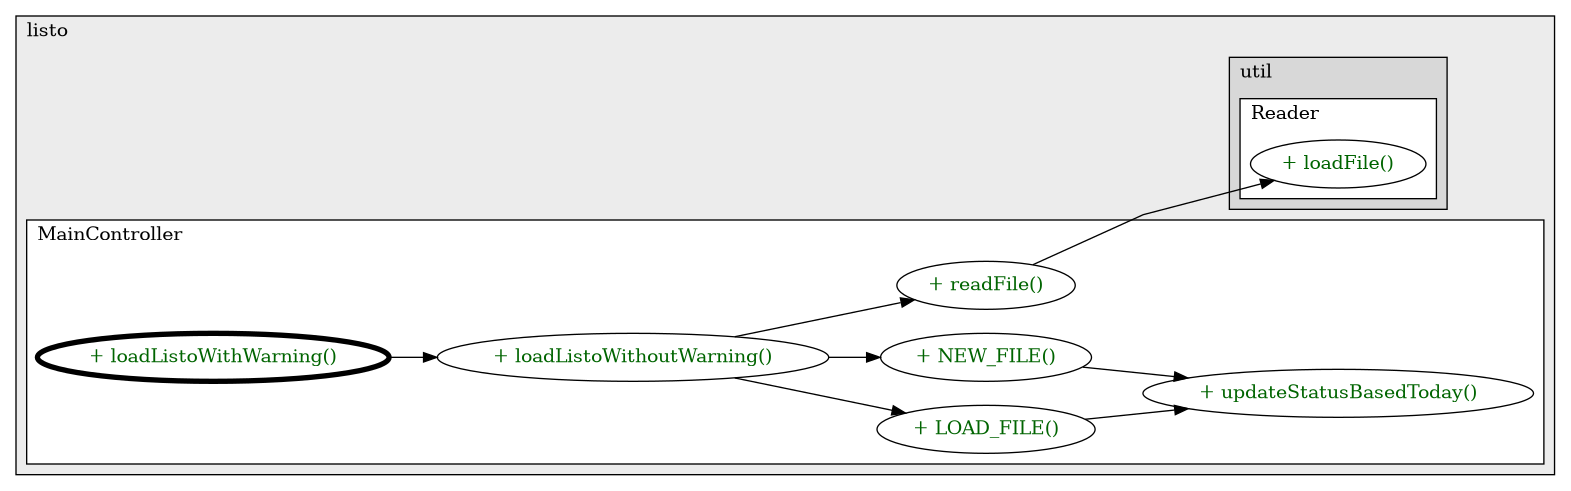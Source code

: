 @startuml

/' diagram meta data start
config=CallConfiguration;
{
  "rootMethod": "cherryrockstudios.listo.MainController#loadListoWithWarning()",
  "projectClassification": {
    "searchMode": "OpenProject", // OpenProject, AllProjects
    "includedProjects": "",
    "pathEndKeywords": "*.impl",
    "isClientPath": "",
    "isClientName": "",
    "isTestPath": "",
    "isTestName": "",
    "isMappingPath": "",
    "isMappingName": "",
    "isDataAccessPath": "",
    "isDataAccessName": "",
    "isDataStructurePath": "",
    "isDataStructureName": "",
    "isInterfaceStructuresPath": "",
    "isInterfaceStructuresName": "",
    "isEntryPointPath": "",
    "isEntryPointName": "",
    "treatFinalFieldsAsMandatory": false
  },
  "graphRestriction": {
    "classPackageExcludeFilter": "",
    "classPackageIncludeFilter": "",
    "classNameExcludeFilter": "",
    "classNameIncludeFilter": "",
    "methodNameExcludeFilter": "",
    "methodNameIncludeFilter": "",
    "removeByInheritance": "", // inheritance/annotation based filtering is done in a second step
    "removeByAnnotation": "",
    "removeByClassPackage": "", // cleanup the graph after inheritance/annotation based filtering is done
    "removeByClassName": "",
    "cutMappings": false,
    "cutEnum": true,
    "cutTests": true,
    "cutClient": true,
    "cutDataAccess": false,
    "cutInterfaceStructures": false,
    "cutDataStructures": false,
    "cutGetterAndSetter": true,
    "cutConstructors": true
  },
  "graphTraversal": {
    "forwardDepth": 3,
    "backwardDepth": 3,
    "classPackageExcludeFilter": "",
    "classPackageIncludeFilter": "",
    "classNameExcludeFilter": "",
    "classNameIncludeFilter": "",
    "methodNameExcludeFilter": "",
    "methodNameIncludeFilter": "",
    "hideMappings": false,
    "hideDataStructures": false,
    "hidePrivateMethods": true,
    "hideInterfaceCalls": true, // indirection: implementation -> interface (is hidden) -> implementation
    "onlyShowApplicationEntryPoints": false, // root node is included
    "useMethodCallsForStructureDiagram": "ForwardOnly" // ForwardOnly, BothDirections, No
  },
  "details": {
    "aggregation": "GroupByClass", // ByClass, GroupByClass, None
    "showMethodParametersTypes": false,
    "showMethodParametersNames": false,
    "showMethodReturnType": false,
    "showPackageLevels": 2,
    "showCallOrder": false,
    "edgeMode": "MethodsOnly", // TypesOnly, MethodsOnly, TypesAndMethods, MethodsAndDirectTypeUsage
    "showDetailedClassStructure": false
  },
  "rootClass": "cherryrockstudios.listo.MainController",
  "extensionCallbackMethod": "" // qualified.class.name#methodName - signature: public static String method(String)
}
diagram meta data end '/



digraph g {
    rankdir="LR"
    splines=polyline
    

'nodes 
subgraph cluster_102982545 { 
   	label=listo
	labeljust=l
	fillcolor="#ececec"
	style=filled
   
   subgraph cluster_1102075967 { 
   	label=util
	labeljust=l
	fillcolor="#d8d8d8"
	style=filled
   
   subgraph cluster_572980323 { 
   	label=Reader
	labeljust=l
	fillcolor=white
	style=filled
   
   Reader971868562XXXloadFile2189724[
	label="+ loadFile()"
	style=filled
	fillcolor=white
	tooltip="Reader

&#10;  Loads a listo file from an input file provided on command line arguments&#10; &#10;  @param inputFile: file to load data from&#10;  @return a Listo instance extracted from the file.&#10; "
	fontcolor=darkgreen
];
} 
} 

subgraph cluster_74739137 { 
   	label=MainController
	labeljust=l
	fillcolor=white
	style=filled
   
   MainController477830142XXXLOAD_FILE0[
	label="+ LOAD_FILE()"
	style=filled
	fillcolor=white
	tooltip="MainController

&#10;  The state of the program when there is a file loaded.&#10; "
	fontcolor=darkgreen
];

MainController477830142XXXNEW_FILE0[
	label="+ NEW_FILE()"
	style=filled
	fillcolor=white
	tooltip="MainController

&#10;  The state of the program when there is a new file loaded.&#10; "
	fontcolor=darkgreen
];

MainController477830142XXXloadListoWithWarning0[
	label="+ loadListoWithWarning()"
	style=filled
	fillcolor=white
	tooltip="MainController

 HELPER METHOD&#10;  Loads a file and updates the interface after warning the user.&#10; "
	penwidth=4
	fontcolor=darkgreen
];

MainController477830142XXXloadListoWithoutWarning0[
	label="+ loadListoWithoutWarning()"
	style=filled
	fillcolor=white
	tooltip="MainController

 HELPER METHOD&#10;  Loads a file right away and updates the interface without warning the user.&#10; "
	fontcolor=darkgreen
];

MainController477830142XXXreadFile2189724[
	label="+ readFile()"
	style=filled
	fillcolor=white
	tooltip="MainController

 HELPER METHOD&#10;  Loads a Listo given provided file, throws an alert if file can't be loaded&#10; &#10;  @param fileToLoad: a file to be loaded&#10;  @return true if loaded file successfully, else false.&#10; "
	fontcolor=darkgreen
];

MainController477830142XXXupdateStatusBasedToday0[
	label="+ updateStatusBasedToday()"
	style=filled
	fillcolor=white
	tooltip="MainController

 HELPER METHOD&#10;  Uses equals() and compareTo() override methods, to update past dues as Late Statuses&#10; "
	fontcolor=darkgreen
];
} 
} 

'edges    
MainController477830142XXXLOAD_FILE0 -> MainController477830142XXXupdateStatusBasedToday0;
MainController477830142XXXNEW_FILE0 -> MainController477830142XXXupdateStatusBasedToday0;
MainController477830142XXXloadListoWithWarning0 -> MainController477830142XXXloadListoWithoutWarning0;
MainController477830142XXXloadListoWithoutWarning0 -> MainController477830142XXXLOAD_FILE0;
MainController477830142XXXloadListoWithoutWarning0 -> MainController477830142XXXNEW_FILE0;
MainController477830142XXXloadListoWithoutWarning0 -> MainController477830142XXXreadFile2189724;
MainController477830142XXXreadFile2189724 -> Reader971868562XXXloadFile2189724;
    
}
@enduml
